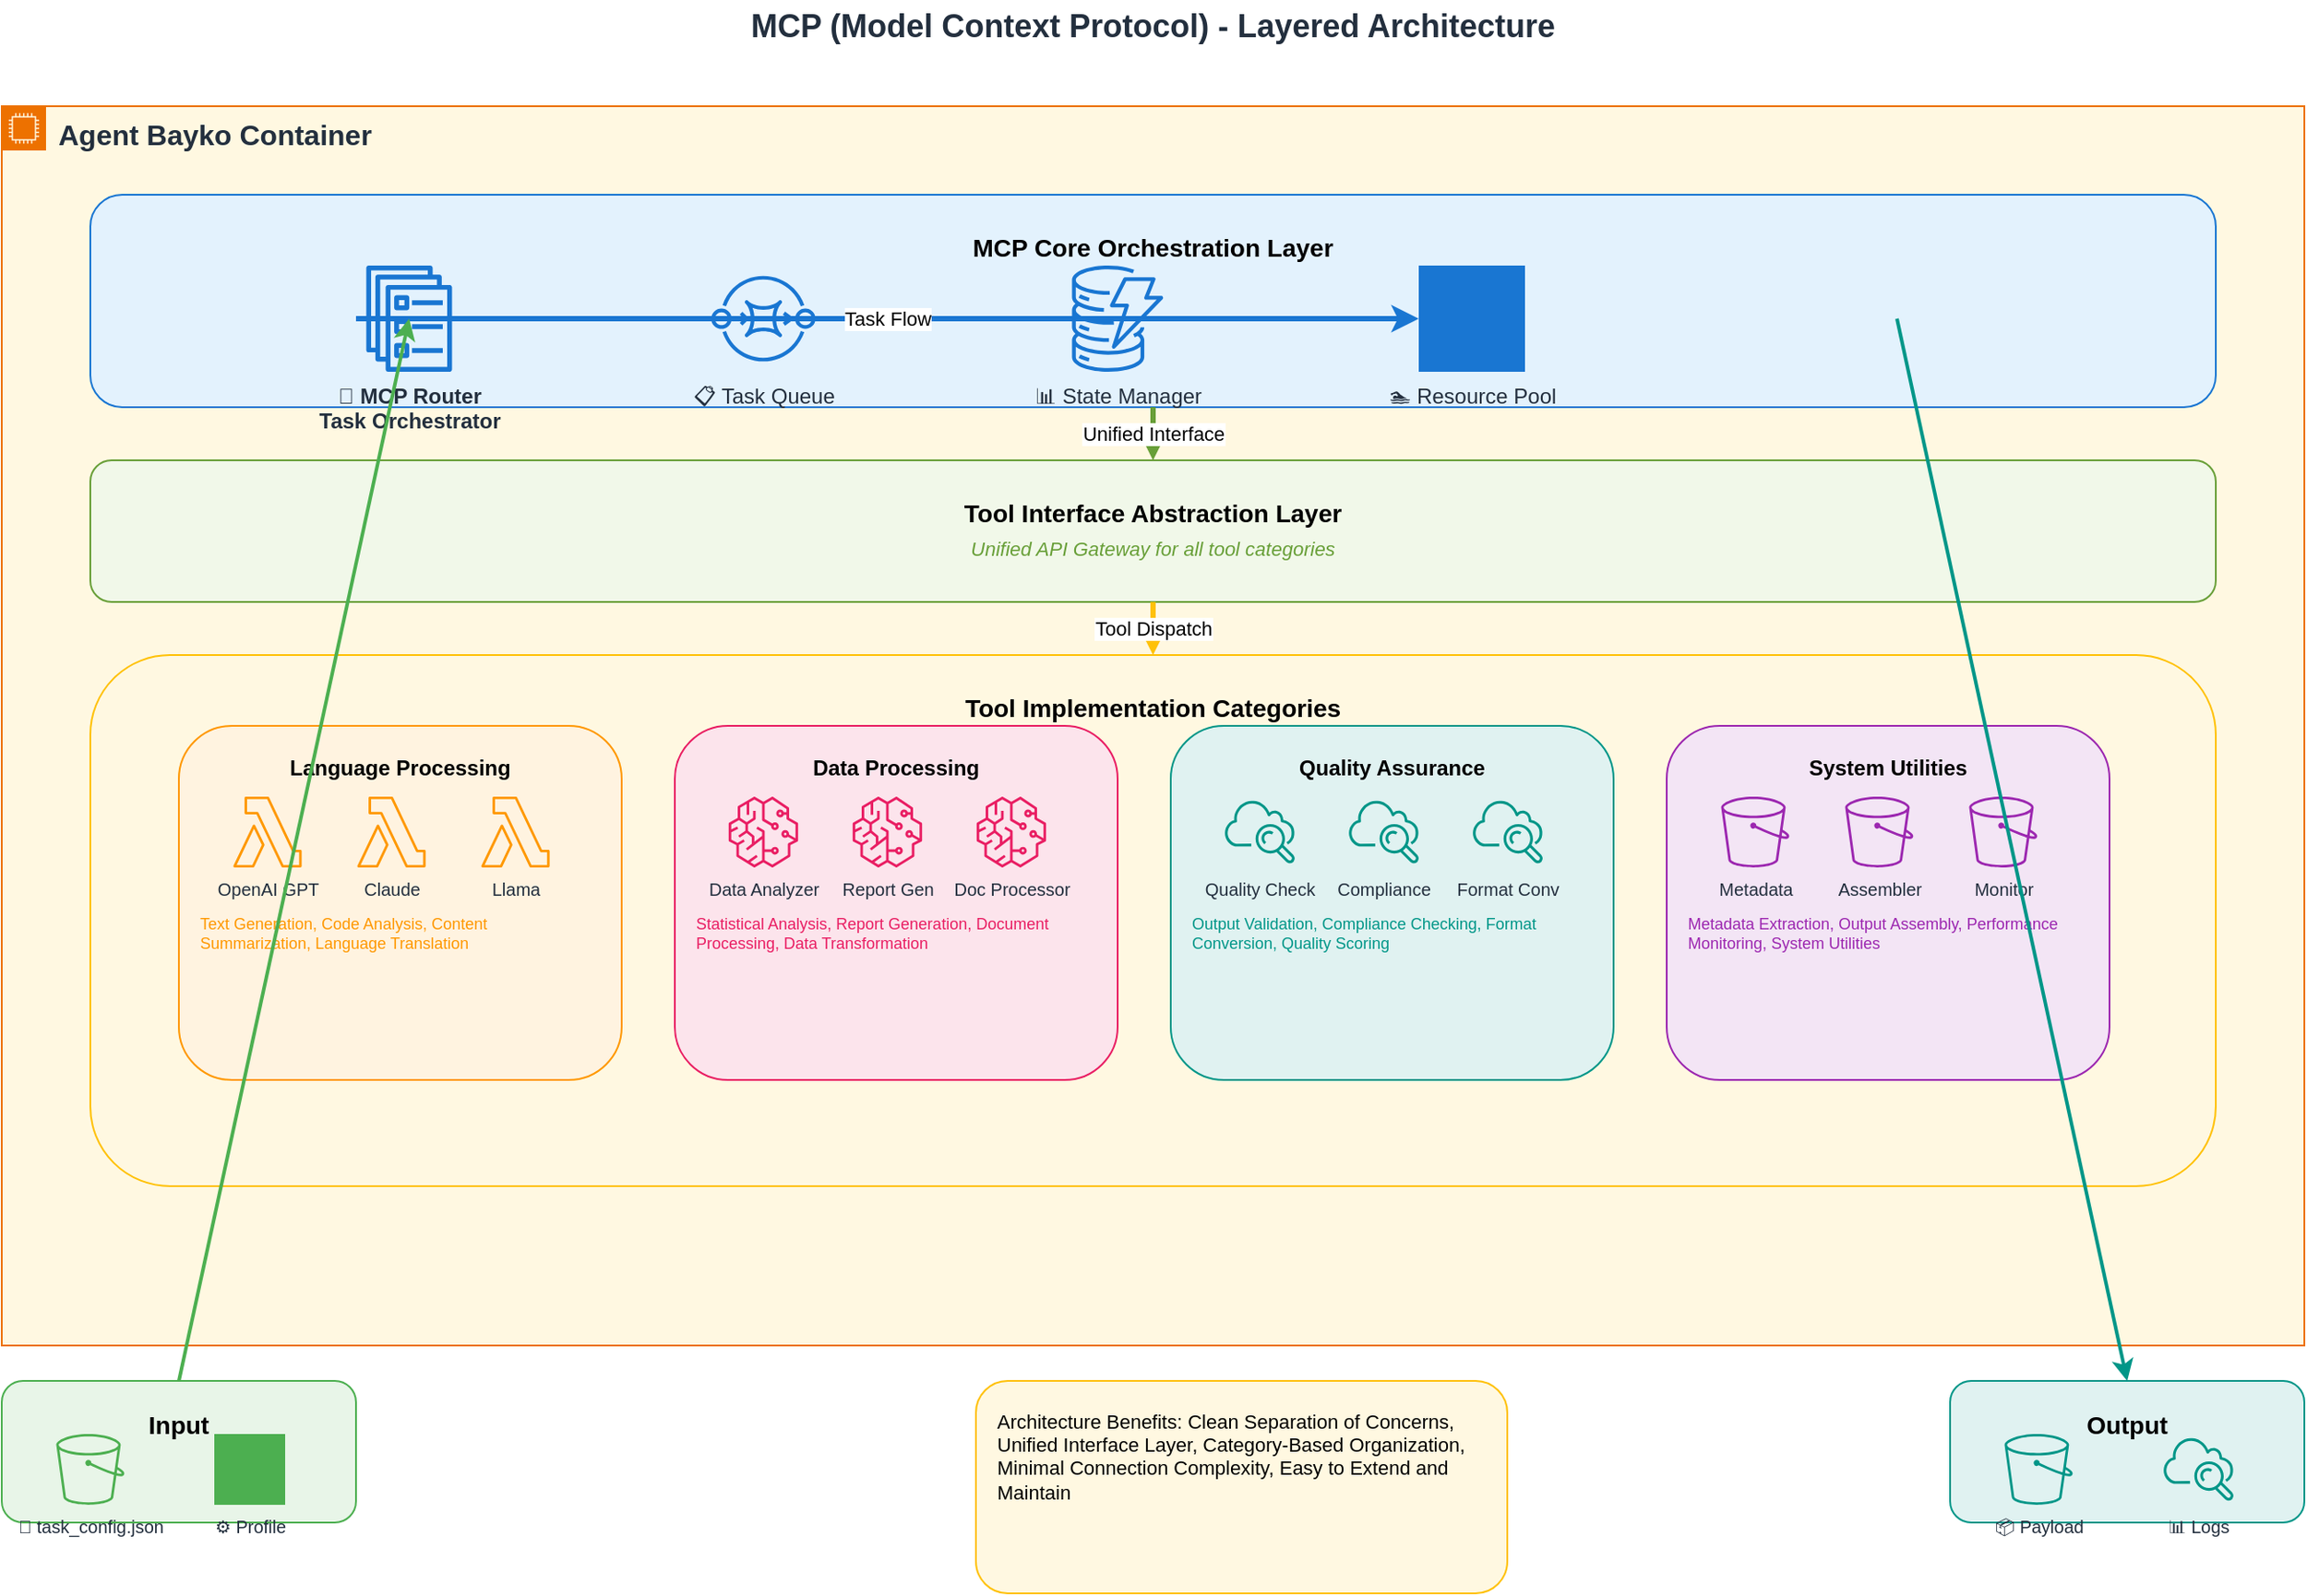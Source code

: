 <mxfile version="24.7.17">
  <diagram name="MCP Subsystem - Clean Architecture" id="mcp-clean">
    <mxGraphModel dx="1400" dy="900" grid="1" gridSize="10" guides="1" tooltips="1" connect="1" arrows="1" fold="1" page="1" pageScale="1" pageWidth="1400" pageHeight="900" math="0" shadow="0">
      <root>
        <mxCell id="0" />
        <mxCell id="1" parent="0" />
        
        <!-- Title -->
        <mxCell id="title" value="MCP (Model Context Protocol) - Layered Architecture" style="text;html=1;strokeColor=none;fillColor=none;align=center;verticalAlign=middle;whiteSpace=wrap;rounded=0;fontSize=18;fontStyle=1;fontColor=#232F3E;" vertex="1" parent="1">
          <mxGeometry x="350" y="20" width="700" height="30" as="geometry" />
        </mxCell>
        
        <!-- Agent Bayko Container -->
        <mxCell id="bayko-container" value="Agent Bayko Container" style="points=[[0,0],[0.25,0],[0.5,0],[0.75,0],[1,0],[1,0.25],[1,0.5],[1,0.75],[1,1],[0.75,1],[0.5,1],[0.25,1],[0,1],[0,0.75],[0,0.5],[0,0.25]];outlineConnect=0;gradientColor=none;html=1;whiteSpace=wrap;fontSize=16;fontStyle=1;container=1;pointerEvents=0;collapsible=0;recursiveResize=0;shape=mxgraph.aws4.group;grIcon=mxgraph.aws4.group_ec2_instance_contents;strokeColor=#ED7100;fillColor=#FFF8E1;verticalAlign=top;align=left;spacingLeft=30;fontColor=#232F3E;dashed=0;" vertex="1" parent="1">
          <mxGeometry x="50" y="80" width="1300" height="700" as="geometry" />
        </mxCell>
        
        <!-- Layer 1: MCP Core Orchestration -->
        <mxCell id="core-layer" value="MCP Core Orchestration Layer" style="rounded=1;whiteSpace=wrap;html=1;fillColor=#E3F2FD;strokeColor=#1976D2;fontSize=14;fontStyle=1;verticalAlign=top;spacingTop=15;" vertex="1" parent="bayko-container">
          <mxGeometry x="50" y="50" width="1200" height="120" as="geometry" />
        </mxCell>
        
        <mxCell id="mcp-router" value="🔀 MCP Router&#xa;Task Orchestrator" style="sketch=0;outlineConnect=0;fontColor=#232F3E;gradientColor=none;fillColor=#1976D2;strokeColor=none;dashed=0;verticalLabelPosition=bottom;verticalAlign=top;align=center;html=1;fontSize=12;fontStyle=1;aspect=fixed;pointerEvents=1;shape=mxgraph.aws4.ecs_service;" vertex="1" parent="bayko-container">
          <mxGeometry x="200" y="90" width="60" height="60" as="geometry" />
        </mxCell>
        
        <mxCell id="task-queue" value="📋 Task Queue" style="sketch=0;outlineConnect=0;fontColor=#232F3E;gradientColor=none;fillColor=#1976D2;strokeColor=none;dashed=0;verticalLabelPosition=bottom;verticalAlign=top;align=center;html=1;fontSize=12;fontStyle=0;aspect=fixed;pointerEvents=1;shape=mxgraph.aws4.sqs;" vertex="1" parent="bayko-container">
          <mxGeometry x="400" y="90" width="60" height="60" as="geometry" />
        </mxCell>
        
        <mxCell id="state-manager" value="📊 State Manager" style="sketch=0;outlineConnect=0;fontColor=#232F3E;gradientColor=none;fillColor=#1976D2;strokeColor=none;dashed=0;verticalLabelPosition=bottom;verticalAlign=top;align=center;html=1;fontSize=12;fontStyle=0;aspect=fixed;pointerEvents=1;shape=mxgraph.aws4.dynamodb;" vertex="1" parent="bayko-container">
          <mxGeometry x="600" y="90" width="60" height="60" as="geometry" />
        </mxCell>
        
        <mxCell id="resource-pool" value="🏊 Resource Pool" style="sketch=0;outlineConnect=0;fontColor=#232F3E;gradientColor=none;fillColor=#1976D2;strokeColor=none;dashed=0;verticalLabelPosition=bottom;verticalAlign=top;align=center;html=1;fontSize=12;fontStyle=0;aspect=fixed;pointerEvents=1;shape=mxgraph.aws4.elastic_container_service;" vertex="1" parent="bayko-container">
          <mxGeometry x="800" y="90" width="60" height="60" as="geometry" />
        </mxCell>
        
        <!-- Layer 2: Interface Abstraction -->
        <mxCell id="interface-layer" value="Tool Interface Abstraction Layer" style="rounded=1;whiteSpace=wrap;html=1;fillColor=#F1F8E9;strokeColor=#689F38;fontSize=14;fontStyle=1;verticalAlign=top;spacingTop=15;" vertex="1" parent="bayko-container">
          <mxGeometry x="50" y="200" width="1200" height="80" as="geometry" />
        </mxCell>
        
        <mxCell id="interface-note" value="Unified API Gateway for all tool categories" style="text;html=1;strokeColor=none;fillColor=none;align=center;verticalAlign=middle;whiteSpace=wrap;rounded=0;fontSize=11;fontColor=#689F38;fontStyle=2;" vertex="1" parent="bayko-container">
          <mxGeometry x="500" y="240" width="300" height="20" as="geometry" />
        </mxCell>
        
        <!-- Layer 3: Tool Categories -->
        <mxCell id="tools-layer" value="Tool Implementation Categories" style="rounded=1;whiteSpace=wrap;html=1;fillColor=#FFF8E1;strokeColor=#FFC107;fontSize=14;fontStyle=1;verticalAlign=top;spacingTop=15;" vertex="1" parent="bayko-container">
          <mxGeometry x="50" y="310" width="1200" height="300" as="geometry" />
        </mxCell>
        
        <!-- Language Processing Category -->
        <mxCell id="lang-category" value="Language Processing" style="rounded=1;whiteSpace=wrap;html=1;fillColor=#FFF3E0;strokeColor=#FF9800;fontSize=12;fontStyle=1;verticalAlign=top;spacingTop=10;" vertex="1" parent="bayko-container">
          <mxGeometry x="100" y="350" width="250" height="200" as="geometry" />
        </mxCell>
        
        <mxCell id="openai" value="OpenAI GPT" style="sketch=0;outlineConnect=0;fontColor=#232F3E;gradientColor=none;fillColor=#FF9800;strokeColor=none;dashed=0;verticalLabelPosition=bottom;verticalAlign=top;align=center;html=1;fontSize=10;fontStyle=0;aspect=fixed;pointerEvents=1;shape=mxgraph.aws4.lambda;" vertex="1" parent="bayko-container">
          <mxGeometry x="130" y="390" width="40" height="40" as="geometry" />
        </mxCell>
        
        <mxCell id="claude" value="Claude" style="sketch=0;outlineConnect=0;fontColor=#232F3E;gradientColor=none;fillColor=#FF9800;strokeColor=none;dashed=0;verticalLabelPosition=bottom;verticalAlign=top;align=center;html=1;fontSize=10;fontStyle=0;aspect=fixed;pointerEvents=1;shape=mxgraph.aws4.lambda;" vertex="1" parent="bayko-container">
          <mxGeometry x="200" y="390" width="40" height="40" as="geometry" />
        </mxCell>
        
        <mxCell id="llama" value="Llama" style="sketch=0;outlineConnect=0;fontColor=#232F3E;gradientColor=none;fillColor=#FF9800;strokeColor=none;dashed=0;verticalLabelPosition=bottom;verticalAlign=top;align=center;html=1;fontSize=10;fontStyle=0;aspect=fixed;pointerEvents=1;shape=mxgraph.aws4.lambda;" vertex="1" parent="bayko-container">
          <mxGeometry x="270" y="390" width="40" height="40" as="geometry" />
        </mxCell>
        
        <mxCell id="lang-features" value="Text Generation, Code Analysis, Content Summarization, Language Translation" style="text;html=1;strokeColor=none;fillColor=none;align=left;verticalAlign=top;whiteSpace=wrap;rounded=0;fontSize=9;fontColor=#FF9800;" vertex="1" parent="bayko-container">
          <mxGeometry x="110" y="450" width="220" height="80" as="geometry" />
        </mxCell>
        
        <!-- Data Processing Category -->
        <mxCell id="data-category" value="Data Processing" style="rounded=1;whiteSpace=wrap;html=1;fillColor=#FCE4EC;strokeColor=#E91E63;fontSize=12;fontStyle=1;verticalAlign=top;spacingTop=10;" vertex="1" parent="bayko-container">
          <mxGeometry x="380" y="350" width="250" height="200" as="geometry" />
        </mxCell>
        
        <mxCell id="data-analyzer" value="Data Analyzer" style="sketch=0;outlineConnect=0;fontColor=#232F3E;gradientColor=none;fillColor=#E91E63;strokeColor=none;dashed=0;verticalLabelPosition=bottom;verticalAlign=top;align=center;html=1;fontSize=10;fontStyle=0;aspect=fixed;pointerEvents=1;shape=mxgraph.aws4.sagemaker;" vertex="1" parent="bayko-container">
          <mxGeometry x="410" y="390" width="40" height="40" as="geometry" />
        </mxCell>
        
        <mxCell id="report-gen" value="Report Gen" style="sketch=0;outlineConnect=0;fontColor=#232F3E;gradientColor=none;fillColor=#E91E63;strokeColor=none;dashed=0;verticalLabelPosition=bottom;verticalAlign=top;align=center;html=1;fontSize=10;fontStyle=0;aspect=fixed;pointerEvents=1;shape=mxgraph.aws4.sagemaker;" vertex="1" parent="bayko-container">
          <mxGeometry x="480" y="390" width="40" height="40" as="geometry" />
        </mxCell>
        
        <mxCell id="doc-proc" value="Doc Processor" style="sketch=0;outlineConnect=0;fontColor=#232F3E;gradientColor=none;fillColor=#E91E63;strokeColor=none;dashed=0;verticalLabelPosition=bottom;verticalAlign=top;align=center;html=1;fontSize=10;fontStyle=0;aspect=fixed;pointerEvents=1;shape=mxgraph.aws4.sagemaker;" vertex="1" parent="bayko-container">
          <mxGeometry x="550" y="390" width="40" height="40" as="geometry" />
        </mxCell>
        
        <mxCell id="data-features" value="Statistical Analysis, Report Generation, Document Processing, Data Transformation" style="text;html=1;strokeColor=none;fillColor=none;align=left;verticalAlign=top;whiteSpace=wrap;rounded=0;fontSize=9;fontColor=#E91E63;" vertex="1" parent="bayko-container">
          <mxGeometry x="390" y="450" width="220" height="80" as="geometry" />
        </mxCell>
        
        <!-- Quality Assurance Category -->
        <mxCell id="quality-category" value="Quality Assurance" style="rounded=1;whiteSpace=wrap;html=1;fillColor=#E0F2F1;strokeColor=#009688;fontSize=12;fontStyle=1;verticalAlign=top;spacingTop=10;" vertex="1" parent="bayko-container">
          <mxGeometry x="660" y="350" width="250" height="200" as="geometry" />
        </mxCell>
        
        <mxCell id="quality-checker" value="Quality Check" style="sketch=0;outlineConnect=0;fontColor=#232F3E;gradientColor=none;fillColor=#009688;strokeColor=none;dashed=0;verticalLabelPosition=bottom;verticalAlign=top;align=center;html=1;fontSize=10;fontStyle=0;aspect=fixed;pointerEvents=1;shape=mxgraph.aws4.cloudwatch;" vertex="1" parent="bayko-container">
          <mxGeometry x="690" y="390" width="40" height="40" as="geometry" />
        </mxCell>
        
        <mxCell id="compliance" value="Compliance" style="sketch=0;outlineConnect=0;fontColor=#232F3E;gradientColor=none;fillColor=#009688;strokeColor=none;dashed=0;verticalLabelPosition=bottom;verticalAlign=top;align=center;html=1;fontSize=10;fontStyle=0;aspect=fixed;pointerEvents=1;shape=mxgraph.aws4.cloudwatch;" vertex="1" parent="bayko-container">
          <mxGeometry x="760" y="390" width="40" height="40" as="geometry" />
        </mxCell>
        
        <mxCell id="format-conv" value="Format Conv" style="sketch=0;outlineConnect=0;fontColor=#232F3E;gradientColor=none;fillColor=#009688;strokeColor=none;dashed=0;verticalLabelPosition=bottom;verticalAlign=top;align=center;html=1;fontSize=10;fontStyle=0;aspect=fixed;pointerEvents=1;shape=mxgraph.aws4.cloudwatch;" vertex="1" parent="bayko-container">
          <mxGeometry x="830" y="390" width="40" height="40" as="geometry" />
        </mxCell>
        
        <mxCell id="quality-features" value="Output Validation, Compliance Checking, Format Conversion, Quality Scoring" style="text;html=1;strokeColor=none;fillColor=none;align=left;verticalAlign=top;whiteSpace=wrap;rounded=0;fontSize=9;fontColor=#009688;" vertex="1" parent="bayko-container">
          <mxGeometry x="670" y="450" width="220" height="80" as="geometry" />
        </mxCell>
        
        <!-- Utilities Category -->
        <mxCell id="util-category" value="System Utilities" style="rounded=1;whiteSpace=wrap;html=1;fillColor=#F3E5F5;strokeColor=#9C27B0;fontSize=12;fontStyle=1;verticalAlign=top;spacingTop=10;" vertex="1" parent="bayko-container">
          <mxGeometry x="940" y="350" width="250" height="200" as="geometry" />
        </mxCell>
        
        <mxCell id="metadata-ext" value="Metadata" style="sketch=0;outlineConnect=0;fontColor=#232F3E;gradientColor=none;fillColor=#9C27B0;strokeColor=none;dashed=0;verticalLabelPosition=bottom;verticalAlign=top;align=center;html=1;fontSize=10;fontStyle=0;aspect=fixed;pointerEvents=1;shape=mxgraph.aws4.s3;" vertex="1" parent="bayko-container">
          <mxGeometry x="970" y="390" width="40" height="40" as="geometry" />
        </mxCell>
        
        <mxCell id="output-asm" value="Assembler" style="sketch=0;outlineConnect=0;fontColor=#232F3E;gradientColor=none;fillColor=#9C27B0;strokeColor=none;dashed=0;verticalLabelPosition=bottom;verticalAlign=top;align=center;html=1;fontSize=10;fontStyle=0;aspect=fixed;pointerEvents=1;shape=mxgraph.aws4.s3;" vertex="1" parent="bayko-container">
          <mxGeometry x="1040" y="390" width="40" height="40" as="geometry" />
        </mxCell>
        
        <mxCell id="perf-mon" value="Monitor" style="sketch=0;outlineConnect=0;fontColor=#232F3E;gradientColor=none;fillColor=#9C27B0;strokeColor=none;dashed=0;verticalLabelPosition=bottom;verticalAlign=top;align=center;html=1;fontSize=10;fontStyle=0;aspect=fixed;pointerEvents=1;shape=mxgraph.aws4.s3;" vertex="1" parent="bayko-container">
          <mxGeometry x="1110" y="390" width="40" height="40" as="geometry" />
        </mxCell>
        
        <mxCell id="util-features" value="Metadata Extraction, Output Assembly, Performance Monitoring, System Utilities" style="text;html=1;strokeColor=none;fillColor=none;align=left;verticalAlign=top;whiteSpace=wrap;rounded=0;fontSize=9;fontColor=#9C27B0;" vertex="1" parent="bayko-container">
          <mxGeometry x="950" y="450" width="220" height="80" as="geometry" />
        </mxCell>
        
        <!-- Clean Flow Arrows -->
        <mxCell id="core-flow" value="Task Flow" style="endArrow=classic;html=1;rounded=0;strokeColor=#1976D2;strokeWidth=3;labelBackgroundColor=#ffffff;" edge="1" parent="bayko-container">
          <mxGeometry width="50" height="50" relative="1" as="geometry">
            <mxPoint x="200" y="120" as="sourcePoint" />
            <mxPoint x="800" y="120" as="targetPoint" />
          </mxGeometry>
        </mxCell>
        
        <mxCell id="interface-flow" value="Unified Interface" style="endArrow=classic;html=1;rounded=0;strokeColor=#689F38;strokeWidth=3;labelBackgroundColor=#ffffff;" edge="1" parent="bayko-container">
          <mxGeometry width="50" height="50" relative="1" as="geometry">
            <mxPoint x="650" y="170" as="sourcePoint" />
            <mxPoint x="650" y="200" as="targetPoint" />
          </mxGeometry>
        </mxCell>
        
        <mxCell id="tool-dispatch" value="Tool Dispatch" style="endArrow=classic;html=1;rounded=0;strokeColor=#FFC107;strokeWidth=3;labelBackgroundColor=#ffffff;" edge="1" parent="bayko-container">
          <mxGeometry width="50" height="50" relative="1" as="geometry">
            <mxPoint x="650" y="280" as="sourcePoint" />
            <mxPoint x="650" y="310" as="targetPoint" />
          </mxGeometry>
        </mxCell>
        
        <!-- External I/O -->
        <mxCell id="input-section" value="Input" style="rounded=1;whiteSpace=wrap;html=1;fillColor=#E8F5E8;strokeColor=#4CAF50;fontSize=14;fontStyle=1;verticalAlign=top;spacingTop=10;" vertex="1" parent="1">
          <mxGeometry x="50" y="800" width="200" height="80" as="geometry" />
        </mxCell>
        
        <mxCell id="task-config" value="📝 task_config.json" style="sketch=0;outlineConnect=0;fontColor=#232F3E;gradientColor=none;fillColor=#4CAF50;strokeColor=none;dashed=0;verticalLabelPosition=bottom;verticalAlign=top;align=center;html=1;fontSize=10;fontStyle=0;aspect=fixed;pointerEvents=1;shape=mxgraph.aws4.s3;" vertex="1" parent="1">
          <mxGeometry x="80" y="830" width="40" height="40" as="geometry" />
        </mxCell>
        
        <mxCell id="user-prefs" value="⚙️ Profile" style="sketch=0;outlineConnect=0;fontColor=#232F3E;gradientColor=none;fillColor=#4CAF50;strokeColor=none;dashed=0;verticalLabelPosition=bottom;verticalAlign=top;align=center;html=1;fontSize=10;fontStyle=0;aspect=fixed;pointerEvents=1;shape=mxgraph.aws4.iam;" vertex="1" parent="1">
          <mxGeometry x="170" y="830" width="40" height="40" as="geometry" />
        </mxCell>
        
        <mxCell id="output-section" value="Output" style="rounded=1;whiteSpace=wrap;html=1;fillColor=#E0F2F1;strokeColor=#009688;fontSize=14;fontStyle=1;verticalAlign=top;spacingTop=10;" vertex="1" parent="1">
          <mxGeometry x="1150" y="800" width="200" height="80" as="geometry" />
        </mxCell>
        
        <mxCell id="output-payload" value="📦 Payload" style="sketch=0;outlineConnect=0;fontColor=#232F3E;gradientColor=none;fillColor=#009688;strokeColor=none;dashed=0;verticalLabelPosition=bottom;verticalAlign=top;align=center;html=1;fontSize=10;fontStyle=0;aspect=fixed;pointerEvents=1;shape=mxgraph.aws4.s3;" vertex="1" parent="1">
          <mxGeometry x="1180" y="830" width="40" height="40" as="geometry" />
        </mxCell>
        
        <mxCell id="logs-output" value="📊 Logs" style="sketch=0;outlineConnect=0;fontColor=#232F3E;gradientColor=none;fillColor=#009688;strokeColor=none;dashed=0;verticalLabelPosition=bottom;verticalAlign=top;align=center;html=1;fontSize=10;fontStyle=0;aspect=fixed;pointerEvents=1;shape=mxgraph.aws4.cloudwatch;" vertex="1" parent="1">
          <mxGeometry x="1270" y="830" width="40" height="40" as="geometry" />
        </mxCell>
        
        <!-- I/O Flows -->
        <mxCell id="input-flow" value="" style="endArrow=classic;html=1;rounded=0;strokeColor=#4CAF50;strokeWidth=2;" edge="1" parent="1">
          <mxGeometry width="50" height="50" relative="1" as="geometry">
            <mxPoint x="150" y="800" as="sourcePoint" />
            <mxPoint x="280" y="200" as="targetPoint" />
          </mxGeometry>
        </mxCell>
        
        <mxCell id="output-flow" value="" style="endArrow=classic;html=1;rounded=0;strokeColor=#009688;strokeWidth=2;" edge="1" parent="1">
          <mxGeometry width="50" height="50" relative="1" as="geometry">
            <mxPoint x="1120" y="200" as="sourcePoint" />
            <mxPoint x="1250" y="800" as="targetPoint" />
          </mxGeometry>
        </mxCell>
        
        <!-- Key Benefits -->
        <mxCell id="benefits" value="Architecture Benefits: Clean Separation of Concerns, Unified Interface Layer, Category-Based Organization, Minimal Connection Complexity, Easy to Extend and Maintain" style="rounded=1;whiteSpace=wrap;html=1;fillColor=#FFF8E1;strokeColor=#FFC107;fontSize=11;fontStyle=0;align=left;verticalAlign=top;spacingTop=10;spacingLeft=10;" vertex="1" parent="1">
          <mxGeometry x="600" y="800" width="300" height="120" as="geometry" />
        </mxCell>
        
      </root>
    </mxGraphModel>
  </diagram>
</mxfile>
